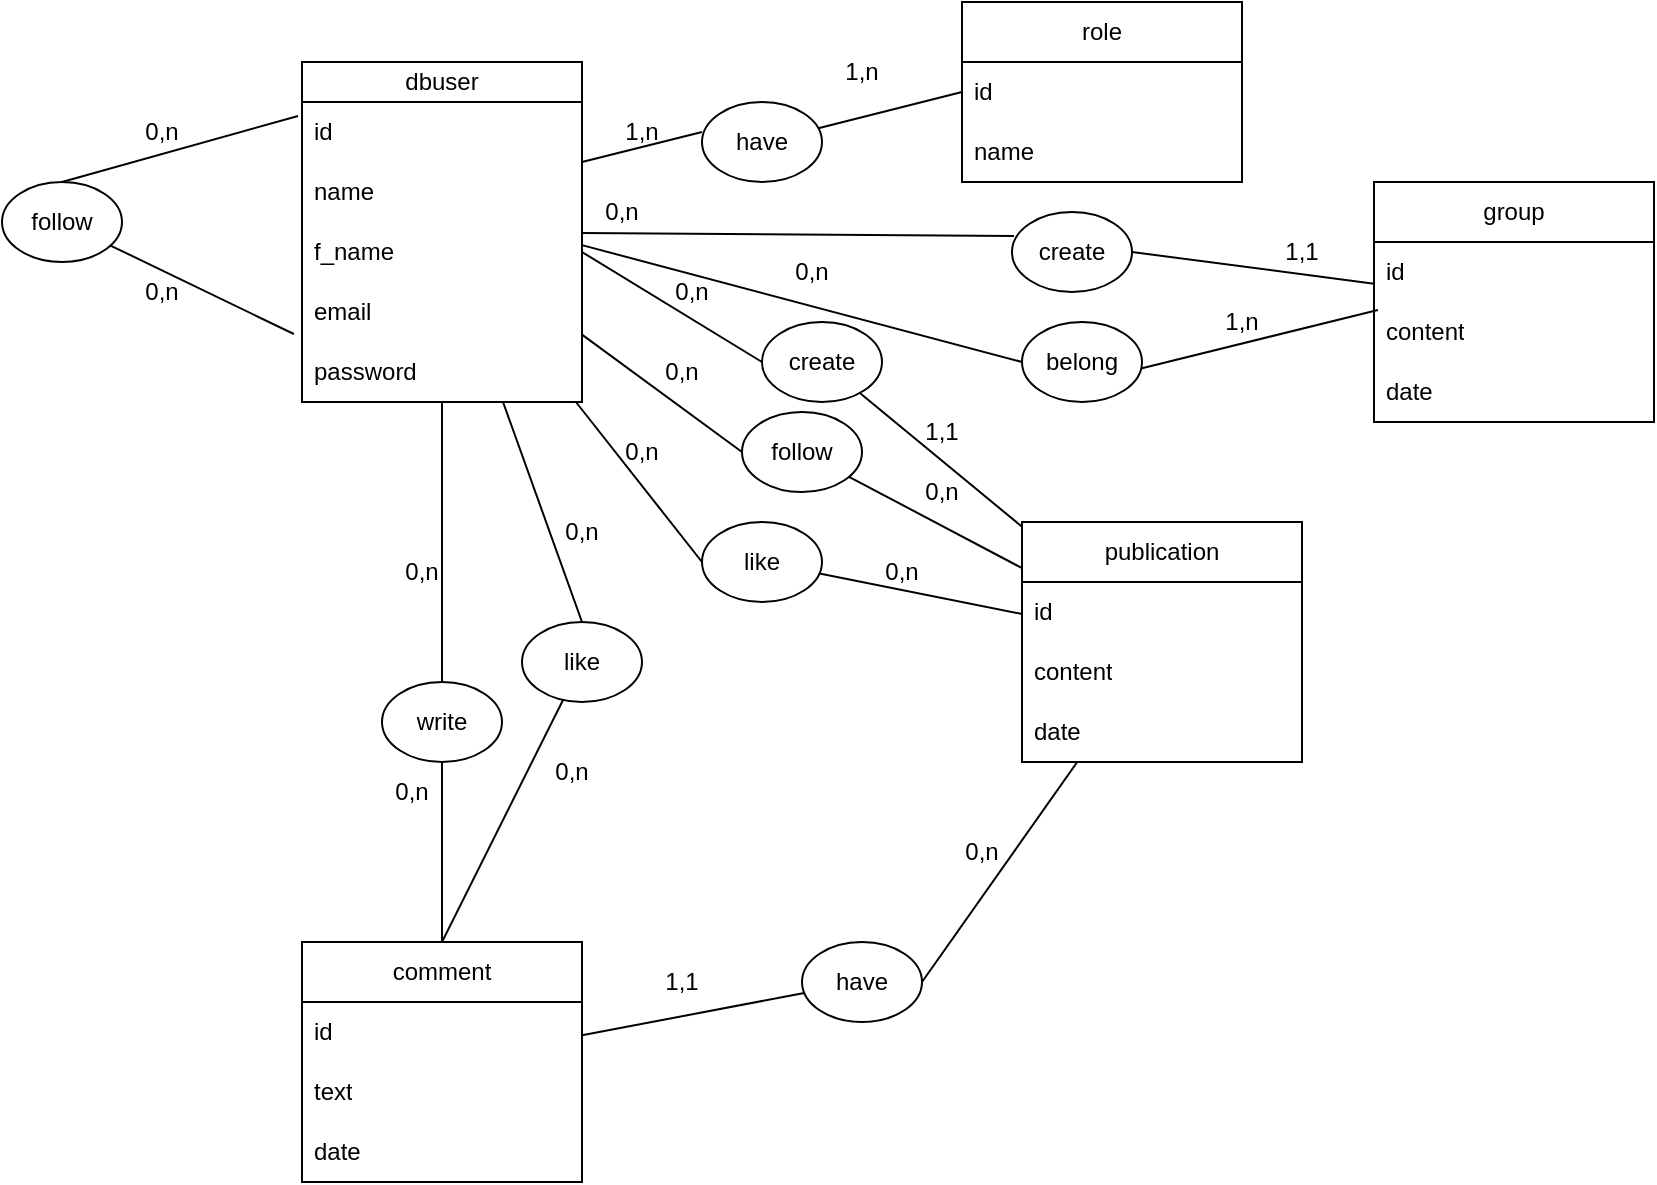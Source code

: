 <mxfile><diagram id="OpiSDmIM8EQCbIHHgFCJ" name="Page-1"><mxGraphModel dx="666" dy="512" grid="1" gridSize="10" guides="1" tooltips="1" connect="1" arrows="1" fold="1" page="1" pageScale="1" pageWidth="850" pageHeight="1100" math="0" shadow="0"><root><mxCell id="0"/><mxCell id="1" parent="0"/><mxCell id="48" style="edgeStyle=none;html=1;entryX=1;entryY=0.5;entryDx=0;entryDy=0;endArrow=none;endFill=0;" parent="1" source="2" target="47" edge="1"><mxGeometry relative="1" as="geometry"/></mxCell><mxCell id="2" value="publication" style="swimlane;fontStyle=0;childLayout=stackLayout;horizontal=1;startSize=30;horizontalStack=0;resizeParent=1;resizeParentMax=0;resizeLast=0;collapsible=1;marginBottom=0;whiteSpace=wrap;html=1;" parent="1" vertex="1"><mxGeometry x="514" y="270" width="140" height="120" as="geometry"/></mxCell><mxCell id="3" value="id" style="text;strokeColor=none;fillColor=none;align=left;verticalAlign=middle;spacingLeft=4;spacingRight=4;overflow=hidden;points=[[0,0.5],[1,0.5]];portConstraint=eastwest;rotatable=0;whiteSpace=wrap;html=1;" parent="2" vertex="1"><mxGeometry y="30" width="140" height="30" as="geometry"/></mxCell><mxCell id="4" value="content" style="text;strokeColor=none;fillColor=none;align=left;verticalAlign=middle;spacingLeft=4;spacingRight=4;overflow=hidden;points=[[0,0.5],[1,0.5]];portConstraint=eastwest;rotatable=0;whiteSpace=wrap;html=1;" parent="2" vertex="1"><mxGeometry y="60" width="140" height="30" as="geometry"/></mxCell><mxCell id="25" value="date" style="text;strokeColor=none;fillColor=none;align=left;verticalAlign=middle;spacingLeft=4;spacingRight=4;overflow=hidden;points=[[0,0.5],[1,0.5]];portConstraint=eastwest;rotatable=0;whiteSpace=wrap;html=1;" parent="2" vertex="1"><mxGeometry y="90" width="140" height="30" as="geometry"/></mxCell><mxCell id="45" style="edgeStyle=none;html=1;entryX=0.5;entryY=0;entryDx=0;entryDy=0;endArrow=none;endFill=0;" parent="1" source="6" target="44" edge="1"><mxGeometry relative="1" as="geometry"/></mxCell><mxCell id="51" style="edgeStyle=none;html=1;entryX=0;entryY=0.5;entryDx=0;entryDy=0;endArrow=none;endFill=0;" parent="1" source="6" target="50" edge="1"><mxGeometry relative="1" as="geometry"/></mxCell><mxCell id="55" style="edgeStyle=none;html=1;entryX=0.5;entryY=0;entryDx=0;entryDy=0;endArrow=none;endFill=0;" parent="1" source="6" target="54" edge="1"><mxGeometry relative="1" as="geometry"/></mxCell><mxCell id="72" style="edgeStyle=none;html=1;entryX=0;entryY=0.5;entryDx=0;entryDy=0;endArrow=none;endFill=0;" parent="1" source="6" target="57" edge="1"><mxGeometry relative="1" as="geometry"/></mxCell><mxCell id="91" style="edgeStyle=none;html=1;entryX=0.017;entryY=0.3;entryDx=0;entryDy=0;entryPerimeter=0;endArrow=none;endFill=0;" parent="1" source="6" target="90" edge="1"><mxGeometry relative="1" as="geometry"/></mxCell><mxCell id="6" value="dbuser" style="swimlane;fontStyle=0;childLayout=stackLayout;horizontal=1;startSize=20;horizontalStack=0;resizeParent=1;resizeParentMax=0;resizeLast=0;collapsible=1;marginBottom=0;whiteSpace=wrap;html=1;" parent="1" vertex="1"><mxGeometry x="154" y="40" width="140" height="170" as="geometry"/></mxCell><mxCell id="7" value="id" style="text;strokeColor=none;fillColor=none;align=left;verticalAlign=middle;spacingLeft=4;spacingRight=4;overflow=hidden;points=[[0,0.5],[1,0.5]];portConstraint=eastwest;rotatable=0;whiteSpace=wrap;html=1;" parent="6" vertex="1"><mxGeometry y="20" width="140" height="30" as="geometry"/></mxCell><mxCell id="8" value="name" style="text;strokeColor=none;fillColor=none;align=left;verticalAlign=middle;spacingLeft=4;spacingRight=4;overflow=hidden;points=[[0,0.5],[1,0.5]];portConstraint=eastwest;rotatable=0;whiteSpace=wrap;html=1;" parent="6" vertex="1"><mxGeometry y="50" width="140" height="30" as="geometry"/></mxCell><mxCell id="18" value="f_name" style="text;strokeColor=none;fillColor=none;align=left;verticalAlign=middle;spacingLeft=4;spacingRight=4;overflow=hidden;points=[[0,0.5],[1,0.5]];portConstraint=eastwest;rotatable=0;whiteSpace=wrap;html=1;" parent="6" vertex="1"><mxGeometry y="80" width="140" height="30" as="geometry"/></mxCell><mxCell id="20" value="email" style="text;strokeColor=none;fillColor=none;align=left;verticalAlign=middle;spacingLeft=4;spacingRight=4;overflow=hidden;points=[[0,0.5],[1,0.5]];portConstraint=eastwest;rotatable=0;whiteSpace=wrap;html=1;" parent="6" vertex="1"><mxGeometry y="110" width="140" height="30" as="geometry"/></mxCell><mxCell id="21" value="password" style="text;strokeColor=none;fillColor=none;align=left;verticalAlign=middle;spacingLeft=4;spacingRight=4;overflow=hidden;points=[[0,0.5],[1,0.5]];portConstraint=eastwest;rotatable=0;whiteSpace=wrap;html=1;" parent="6" vertex="1"><mxGeometry y="140" width="140" height="30" as="geometry"/></mxCell><mxCell id="10" value="comment" style="swimlane;fontStyle=0;childLayout=stackLayout;horizontal=1;startSize=30;horizontalStack=0;resizeParent=1;resizeParentMax=0;resizeLast=0;collapsible=1;marginBottom=0;whiteSpace=wrap;html=1;" parent="1" vertex="1"><mxGeometry x="154" y="480" width="140" height="120" as="geometry"/></mxCell><mxCell id="11" value="id" style="text;strokeColor=none;fillColor=none;align=left;verticalAlign=middle;spacingLeft=4;spacingRight=4;overflow=hidden;points=[[0,0.5],[1,0.5]];portConstraint=eastwest;rotatable=0;whiteSpace=wrap;html=1;" parent="10" vertex="1"><mxGeometry y="30" width="140" height="30" as="geometry"/></mxCell><mxCell id="26" value="text" style="text;strokeColor=none;fillColor=none;align=left;verticalAlign=middle;spacingLeft=4;spacingRight=4;overflow=hidden;points=[[0,0.5],[1,0.5]];portConstraint=eastwest;rotatable=0;whiteSpace=wrap;html=1;" parent="10" vertex="1"><mxGeometry y="60" width="140" height="30" as="geometry"/></mxCell><mxCell id="28" value="date" style="text;strokeColor=none;fillColor=none;align=left;verticalAlign=middle;spacingLeft=4;spacingRight=4;overflow=hidden;points=[[0,0.5],[1,0.5]];portConstraint=eastwest;rotatable=0;whiteSpace=wrap;html=1;" parent="10" vertex="1"><mxGeometry y="90" width="140" height="30" as="geometry"/></mxCell><mxCell id="14" value="role" style="swimlane;fontStyle=0;childLayout=stackLayout;horizontal=1;startSize=30;horizontalStack=0;resizeParent=1;resizeParentMax=0;resizeLast=0;collapsible=1;marginBottom=0;whiteSpace=wrap;html=1;" parent="1" vertex="1"><mxGeometry x="484" y="10" width="140" height="90" as="geometry"/></mxCell><mxCell id="15" value="id" style="text;strokeColor=none;fillColor=none;align=left;verticalAlign=middle;spacingLeft=4;spacingRight=4;overflow=hidden;points=[[0,0.5],[1,0.5]];portConstraint=eastwest;rotatable=0;whiteSpace=wrap;html=1;" parent="14" vertex="1"><mxGeometry y="30" width="140" height="30" as="geometry"/></mxCell><mxCell id="16" value="name" style="text;strokeColor=none;fillColor=none;align=left;verticalAlign=middle;spacingLeft=4;spacingRight=4;overflow=hidden;points=[[0,0.5],[1,0.5]];portConstraint=eastwest;rotatable=0;whiteSpace=wrap;html=1;" parent="14" vertex="1"><mxGeometry y="60" width="140" height="30" as="geometry"/></mxCell><mxCell id="40" style="edgeStyle=none;html=1;entryX=0;entryY=0.5;entryDx=0;entryDy=0;endArrow=none;endFill=0;" parent="1" source="37" target="15" edge="1"><mxGeometry relative="1" as="geometry"/></mxCell><mxCell id="37" value="have" style="ellipse;whiteSpace=wrap;html=1;" parent="1" vertex="1"><mxGeometry x="354" y="60" width="60" height="40" as="geometry"/></mxCell><mxCell id="39" style="edgeStyle=none;html=1;entryX=1;entryY=0.5;entryDx=0;entryDy=0;exitX=0;exitY=1;exitDx=0;exitDy=0;endArrow=none;endFill=0;" parent="1" source="63" target="63" edge="1"><mxGeometry relative="1" as="geometry"/></mxCell><mxCell id="43" style="edgeStyle=none;html=1;endArrow=none;endFill=0;" parent="1" source="41" target="2" edge="1"><mxGeometry relative="1" as="geometry"><mxPoint x="594" y="335" as="targetPoint"/></mxGeometry></mxCell><mxCell id="41" value="create" style="ellipse;whiteSpace=wrap;html=1;" parent="1" vertex="1"><mxGeometry x="384" y="170" width="60" height="40" as="geometry"/></mxCell><mxCell id="42" style="edgeStyle=none;html=1;entryX=0;entryY=0.5;entryDx=0;entryDy=0;endArrow=none;endFill=0;exitX=1;exitY=0.5;exitDx=0;exitDy=0;" parent="1" source="18" target="41" edge="1"><mxGeometry relative="1" as="geometry"/></mxCell><mxCell id="46" style="edgeStyle=none;html=1;endArrow=none;endFill=0;" parent="1" source="44" target="10" edge="1"><mxGeometry relative="1" as="geometry"/></mxCell><mxCell id="44" value="write" style="ellipse;whiteSpace=wrap;html=1;" parent="1" vertex="1"><mxGeometry x="194" y="350" width="60" height="40" as="geometry"/></mxCell><mxCell id="49" style="edgeStyle=none;html=1;endArrow=none;endFill=0;" parent="1" source="47" target="10" edge="1"><mxGeometry relative="1" as="geometry"/></mxCell><mxCell id="47" value="have" style="ellipse;whiteSpace=wrap;html=1;" parent="1" vertex="1"><mxGeometry x="404" y="480" width="60" height="40" as="geometry"/></mxCell><mxCell id="52" style="edgeStyle=none;html=1;endArrow=none;endFill=0;" parent="1" source="50" target="2" edge="1"><mxGeometry relative="1" as="geometry"/></mxCell><mxCell id="50" value="follow" style="ellipse;whiteSpace=wrap;html=1;" parent="1" vertex="1"><mxGeometry x="374" y="215" width="60" height="40" as="geometry"/></mxCell><mxCell id="56" style="edgeStyle=none;html=1;entryX=0.5;entryY=0;entryDx=0;entryDy=0;endArrow=none;endFill=0;" parent="1" source="54" target="10" edge="1"><mxGeometry relative="1" as="geometry"/></mxCell><mxCell id="54" value="like" style="ellipse;whiteSpace=wrap;html=1;" parent="1" vertex="1"><mxGeometry x="264" y="320" width="60" height="40" as="geometry"/></mxCell><mxCell id="59" style="edgeStyle=none;html=1;endArrow=none;endFill=0;" parent="1" source="57" target="2" edge="1"><mxGeometry relative="1" as="geometry"/></mxCell><mxCell id="57" value="like" style="ellipse;whiteSpace=wrap;html=1;" parent="1" vertex="1"><mxGeometry x="354" y="270" width="60" height="40" as="geometry"/></mxCell><mxCell id="62" value="1,n" style="text;html=1;strokeColor=none;fillColor=none;align=center;verticalAlign=middle;whiteSpace=wrap;rounded=0;" parent="1" vertex="1"><mxGeometry x="404" y="30" width="60" height="30" as="geometry"/></mxCell><mxCell id="63" value="1,n" style="text;html=1;strokeColor=none;fillColor=none;align=center;verticalAlign=middle;whiteSpace=wrap;rounded=0;" parent="1" vertex="1"><mxGeometry x="294" y="60" width="60" height="30" as="geometry"/></mxCell><mxCell id="64" value="0,n" style="text;html=1;strokeColor=none;fillColor=none;align=center;verticalAlign=middle;whiteSpace=wrap;rounded=0;" parent="1" vertex="1"><mxGeometry x="319" y="140" width="60" height="30" as="geometry"/></mxCell><mxCell id="65" value="1,1" style="text;html=1;strokeColor=none;fillColor=none;align=center;verticalAlign=middle;whiteSpace=wrap;rounded=0;" parent="1" vertex="1"><mxGeometry x="444" y="210" width="60" height="30" as="geometry"/></mxCell><mxCell id="66" value="0,n" style="text;html=1;strokeColor=none;fillColor=none;align=center;verticalAlign=middle;whiteSpace=wrap;rounded=0;" parent="1" vertex="1"><mxGeometry x="314" y="180" width="60" height="30" as="geometry"/></mxCell><mxCell id="67" value="0,n" style="text;html=1;strokeColor=none;fillColor=none;align=center;verticalAlign=middle;whiteSpace=wrap;rounded=0;" parent="1" vertex="1"><mxGeometry x="444" y="240" width="60" height="30" as="geometry"/></mxCell><mxCell id="70" value="0,n" style="text;html=1;strokeColor=none;fillColor=none;align=center;verticalAlign=middle;whiteSpace=wrap;rounded=0;" parent="1" vertex="1"><mxGeometry x="424" y="280" width="60" height="30" as="geometry"/></mxCell><mxCell id="73" value="0,n" style="text;html=1;strokeColor=none;fillColor=none;align=center;verticalAlign=middle;whiteSpace=wrap;rounded=0;" parent="1" vertex="1"><mxGeometry x="294" y="220" width="60" height="30" as="geometry"/></mxCell><mxCell id="75" value="0,n" style="text;html=1;strokeColor=none;fillColor=none;align=center;verticalAlign=middle;whiteSpace=wrap;rounded=0;" parent="1" vertex="1"><mxGeometry x="264" y="260" width="60" height="30" as="geometry"/></mxCell><mxCell id="77" value="0,n" style="text;html=1;strokeColor=none;fillColor=none;align=center;verticalAlign=middle;whiteSpace=wrap;rounded=0;" parent="1" vertex="1"><mxGeometry x="259" y="380" width="60" height="30" as="geometry"/></mxCell><mxCell id="78" value="0,n" style="text;html=1;strokeColor=none;fillColor=none;align=center;verticalAlign=middle;whiteSpace=wrap;rounded=0;" parent="1" vertex="1"><mxGeometry x="184" y="280" width="60" height="30" as="geometry"/></mxCell><mxCell id="79" value="0,n" style="text;html=1;strokeColor=none;fillColor=none;align=center;verticalAlign=middle;whiteSpace=wrap;rounded=0;" parent="1" vertex="1"><mxGeometry x="164" y="390" width="90" height="30" as="geometry"/></mxCell><mxCell id="82" value="1,1" style="text;html=1;strokeColor=none;fillColor=none;align=center;verticalAlign=middle;whiteSpace=wrap;rounded=0;" parent="1" vertex="1"><mxGeometry x="314" y="485" width="60" height="30" as="geometry"/></mxCell><mxCell id="83" value="0,n" style="text;html=1;strokeColor=none;fillColor=none;align=center;verticalAlign=middle;whiteSpace=wrap;rounded=0;" parent="1" vertex="1"><mxGeometry x="464" y="420" width="60" height="30" as="geometry"/></mxCell><mxCell id="92" style="edgeStyle=none;html=1;endArrow=none;endFill=0;entryX=1;entryY=0.5;entryDx=0;entryDy=0;" parent="1" source="84" target="90" edge="1"><mxGeometry relative="1" as="geometry"><mxPoint x="594" y="140" as="targetPoint"/></mxGeometry></mxCell><mxCell id="84" value="group" style="swimlane;fontStyle=0;childLayout=stackLayout;horizontal=1;startSize=30;horizontalStack=0;resizeParent=1;resizeParentMax=0;resizeLast=0;collapsible=1;marginBottom=0;whiteSpace=wrap;html=1;" parent="1" vertex="1"><mxGeometry x="690" y="100" width="140" height="120" as="geometry"/></mxCell><mxCell id="85" value="id" style="text;strokeColor=none;fillColor=none;align=left;verticalAlign=middle;spacingLeft=4;spacingRight=4;overflow=hidden;points=[[0,0.5],[1,0.5]];portConstraint=eastwest;rotatable=0;whiteSpace=wrap;html=1;" parent="84" vertex="1"><mxGeometry y="30" width="140" height="30" as="geometry"/></mxCell><mxCell id="86" value="content" style="text;strokeColor=none;fillColor=none;align=left;verticalAlign=middle;spacingLeft=4;spacingRight=4;overflow=hidden;points=[[0,0.5],[1,0.5]];portConstraint=eastwest;rotatable=0;whiteSpace=wrap;html=1;" parent="84" vertex="1"><mxGeometry y="60" width="140" height="30" as="geometry"/></mxCell><mxCell id="87" value="date" style="text;strokeColor=none;fillColor=none;align=left;verticalAlign=middle;spacingLeft=4;spacingRight=4;overflow=hidden;points=[[0,0.5],[1,0.5]];portConstraint=eastwest;rotatable=0;whiteSpace=wrap;html=1;" parent="84" vertex="1"><mxGeometry y="90" width="140" height="30" as="geometry"/></mxCell><mxCell id="90" value="create" style="ellipse;whiteSpace=wrap;html=1;" parent="1" vertex="1"><mxGeometry x="509" y="115" width="60" height="40" as="geometry"/></mxCell><mxCell id="93" value="0,n" style="text;html=1;strokeColor=none;fillColor=none;align=center;verticalAlign=middle;whiteSpace=wrap;rounded=0;" parent="1" vertex="1"><mxGeometry x="284" y="100" width="60" height="30" as="geometry"/></mxCell><mxCell id="94" value="1,1" style="text;html=1;strokeColor=none;fillColor=none;align=center;verticalAlign=middle;whiteSpace=wrap;rounded=0;" parent="1" vertex="1"><mxGeometry x="624" y="120" width="60" height="30" as="geometry"/></mxCell><mxCell id="95" value="belong" style="ellipse;whiteSpace=wrap;html=1;" parent="1" vertex="1"><mxGeometry x="514" y="170" width="60" height="40" as="geometry"/></mxCell><mxCell id="96" style="edgeStyle=none;html=1;endArrow=none;endFill=0;entryX=1;entryY=0.5;entryDx=0;entryDy=0;exitX=0.014;exitY=0.133;exitDx=0;exitDy=0;exitPerimeter=0;" parent="1" source="86" edge="1"><mxGeometry relative="1" as="geometry"><mxPoint x="574" y="193.14" as="targetPoint"/><mxPoint x="719" y="210.0" as="sourcePoint"/></mxGeometry></mxCell><mxCell id="97" style="edgeStyle=none;html=1;endArrow=none;endFill=0;entryX=1;entryY=0.5;entryDx=0;entryDy=0;exitX=0;exitY=0.5;exitDx=0;exitDy=0;" parent="1" source="95" edge="1"><mxGeometry relative="1" as="geometry"><mxPoint x="294" y="131.57" as="targetPoint"/><mxPoint x="439" y="148.43" as="sourcePoint"/></mxGeometry></mxCell><mxCell id="98" value="0,n" style="text;html=1;strokeColor=none;fillColor=none;align=center;verticalAlign=middle;whiteSpace=wrap;rounded=0;" parent="1" vertex="1"><mxGeometry x="379" y="130" width="60" height="30" as="geometry"/></mxCell><mxCell id="99" value="1,n" style="text;html=1;strokeColor=none;fillColor=none;align=center;verticalAlign=middle;whiteSpace=wrap;rounded=0;" parent="1" vertex="1"><mxGeometry x="594" y="155" width="60" height="30" as="geometry"/></mxCell><mxCell id="102" style="edgeStyle=none;html=1;exitX=0.5;exitY=0;exitDx=0;exitDy=0;entryX=-0.014;entryY=0.233;entryDx=0;entryDy=0;entryPerimeter=0;endArrow=none;endFill=0;" parent="1" source="100" target="7" edge="1"><mxGeometry relative="1" as="geometry"/></mxCell><mxCell id="104" style="edgeStyle=none;html=1;entryX=-0.029;entryY=0.867;entryDx=0;entryDy=0;entryPerimeter=0;endArrow=none;endFill=0;" parent="1" source="100" target="20" edge="1"><mxGeometry relative="1" as="geometry"/></mxCell><mxCell id="100" value="follow" style="ellipse;whiteSpace=wrap;html=1;" parent="1" vertex="1"><mxGeometry x="4" y="100" width="60" height="40" as="geometry"/></mxCell><mxCell id="105" value="0,n" style="text;html=1;strokeColor=none;fillColor=none;align=center;verticalAlign=middle;whiteSpace=wrap;rounded=0;" parent="1" vertex="1"><mxGeometry x="54" y="60" width="60" height="30" as="geometry"/></mxCell><mxCell id="106" value="0,n" style="text;html=1;strokeColor=none;fillColor=none;align=center;verticalAlign=middle;whiteSpace=wrap;rounded=0;" parent="1" vertex="1"><mxGeometry x="54" y="140" width="60" height="30" as="geometry"/></mxCell></root></mxGraphModel></diagram></mxfile>